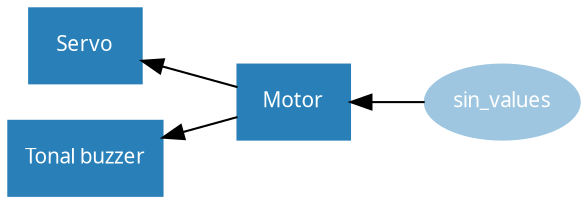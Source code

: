 /* vim: set et sw=4 sts=4: */

digraph {
    graph [rankdir=RL];
    edge [arrowhead=normal, style=solid];

    /* Devices */
    node [shape=rect, style=filled, color="#2980b9", fontname=Sans, fontcolor="#ffffff", fontsize=10];

    Motor
    Servo
    buzzer [label="Tonal buzzer"]

    /* functions */
    node [shape=oval, style=filled, color="#9ec6e0", fontcolor="#ffffff"];

    sin_values

    sin_values -> Motor;
    Motor -> Servo;
    Motor -> buzzer;
}
